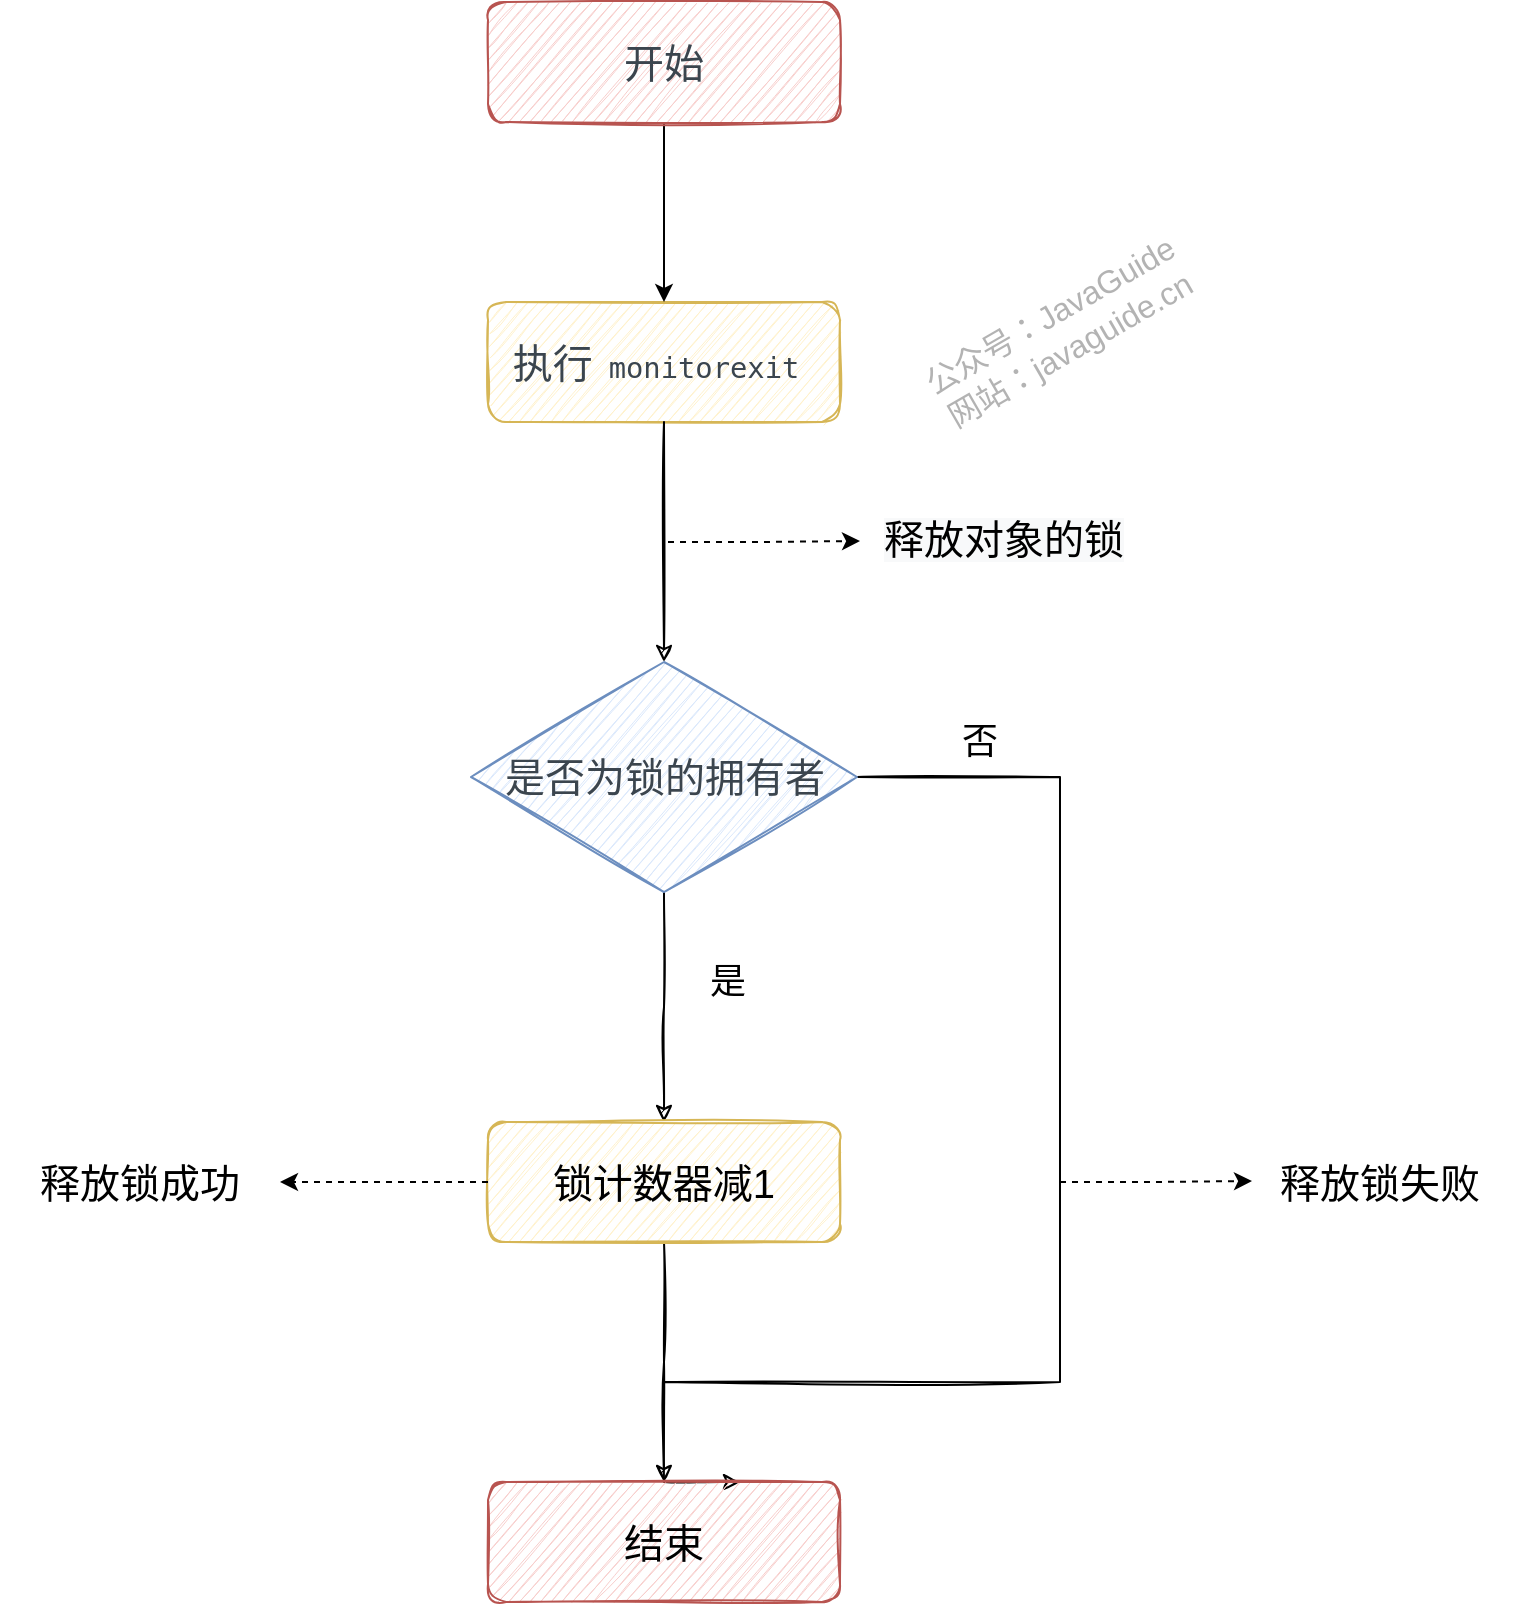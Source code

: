 <mxfile version="13.4.5" type="device"><diagram id="l-JW3fph1e97gRfsgveQ" name="Page-1"><mxGraphModel dx="1106" dy="997" grid="1" gridSize="10" guides="1" tooltips="1" connect="1" arrows="1" fold="1" page="1" pageScale="1" pageWidth="827" pageHeight="1169" math="0" shadow="0"><root><mxCell id="0"/><mxCell id="1" parent="0"/><mxCell id="gu-gavS3lQX0v9V2m1gf-3" value="&lt;span class=&quot;md-plain md-expand&quot; style=&quot;box-sizing: border-box ; color: rgb(59 , 69 , 78) ; font-family: &amp;#34;roboto&amp;#34; , sans-serif ; font-size: 20px&quot;&gt;执行&lt;/span&gt;&lt;span spellcheck=&quot;false&quot; class=&quot;md-pair-s md-expand&quot; style=&quot;box-sizing: border-box ; color: rgb(59 , 69 , 78) ; font-family: &amp;#34;roboto&amp;#34; , sans-serif ; font-size: 20px&quot;&gt;&lt;code style=&quot;box-sizing: border-box ; padding: 0.25rem 0.5rem ; font-size: 0.9rem ; border-radius: 0.2rem&quot;&gt;monitorexit&lt;/code&gt;&lt;/span&gt;" style="rounded=1;whiteSpace=wrap;html=1;shadow=0;sketch=1;fillColor=#fff2cc;strokeColor=#d6b656;" parent="1" vertex="1"><mxGeometry x="294" y="320" width="176" height="60" as="geometry"/></mxCell><mxCell id="gu-gavS3lQX0v9V2m1gf-6" style="edgeStyle=orthogonalEdgeStyle;rounded=0;orthogonalLoop=1;jettySize=auto;html=1;shadow=0;sketch=1;" parent="1" source="gu-gavS3lQX0v9V2m1gf-8" edge="1"><mxGeometry relative="1" as="geometry"><mxPoint x="382" y="730" as="targetPoint"/></mxGeometry></mxCell><mxCell id="gu-gavS3lQX0v9V2m1gf-7" style="edgeStyle=orthogonalEdgeStyle;rounded=0;orthogonalLoop=1;jettySize=auto;html=1;entryX=0.716;entryY=0;entryDx=0;entryDy=0;fontSize=18;shadow=0;sketch=1;entryPerimeter=0;" parent="1" source="gu-gavS3lQX0v9V2m1gf-8" target="gu-gavS3lQX0v9V2m1gf-13" edge="1"><mxGeometry relative="1" as="geometry"><mxPoint x="628" y="730" as="targetPoint"/><Array as="points"><mxPoint x="580" y="558"/><mxPoint x="580" y="860"/><mxPoint x="382" y="860"/><mxPoint x="382" y="910"/></Array></mxGeometry></mxCell><mxCell id="gu-gavS3lQX0v9V2m1gf-8" value="&lt;span style=&quot;color: rgb(59 , 69 , 78) ; font-family: &amp;#34;roboto&amp;#34; , sans-serif ; font-size: 20px&quot;&gt;是否为锁的拥有者&lt;/span&gt;" style="rhombus;whiteSpace=wrap;html=1;fontSize=18;shadow=0;sketch=1;fillColor=#dae8fc;strokeColor=#6c8ebf;" parent="1" vertex="1"><mxGeometry x="285.5" y="500" width="193" height="115" as="geometry"/></mxCell><mxCell id="gu-gavS3lQX0v9V2m1gf-9" value="是" style="text;html=1;strokeColor=none;fillColor=none;align=center;verticalAlign=middle;whiteSpace=wrap;rounded=0;fontSize=18;shadow=0;sketch=1;" parent="1" vertex="1"><mxGeometry x="394" y="650" width="40" height="20" as="geometry"/></mxCell><mxCell id="gu-gavS3lQX0v9V2m1gf-10" value="否" style="text;html=1;strokeColor=none;fillColor=none;align=center;verticalAlign=middle;whiteSpace=wrap;rounded=0;fontSize=18;shadow=0;sketch=1;" parent="1" vertex="1"><mxGeometry x="520" y="530" width="40" height="20" as="geometry"/></mxCell><mxCell id="gu-gavS3lQX0v9V2m1gf-11" style="edgeStyle=orthogonalEdgeStyle;rounded=0;orthogonalLoop=1;jettySize=auto;html=1;fontSize=18;shadow=0;sketch=1;" parent="1" source="gu-gavS3lQX0v9V2m1gf-12" edge="1"><mxGeometry relative="1" as="geometry"><mxPoint x="382" y="910" as="targetPoint"/></mxGeometry></mxCell><mxCell id="gu-gavS3lQX0v9V2m1gf-12" value="锁计数器减1" style="rounded=1;whiteSpace=wrap;html=1;fontSize=20;shadow=0;sketch=1;fillColor=#fff2cc;strokeColor=#d6b656;" parent="1" vertex="1"><mxGeometry x="294" y="730" width="176" height="60" as="geometry"/></mxCell><mxCell id="gu-gavS3lQX0v9V2m1gf-13" value="结束" style="rounded=1;whiteSpace=wrap;html=1;fontSize=20;shadow=0;sketch=1;fillColor=#f8cecc;strokeColor=#b85450;" parent="1" vertex="1"><mxGeometry x="294" y="910" width="176" height="60" as="geometry"/></mxCell><mxCell id="9iB-Gq8xgG7PAnBN5coM-1" style="edgeStyle=orthogonalEdgeStyle;rounded=0;orthogonalLoop=1;jettySize=auto;html=1;shadow=0;sketch=1;" parent="1" edge="1"><mxGeometry relative="1" as="geometry"><mxPoint x="382" y="500" as="targetPoint"/><mxPoint x="382" y="380" as="sourcePoint"/></mxGeometry></mxCell><mxCell id="9iB-Gq8xgG7PAnBN5coM-3" style="edgeStyle=orthogonalEdgeStyle;rounded=0;orthogonalLoop=1;jettySize=auto;html=1;fontSize=20;" parent="1" source="9iB-Gq8xgG7PAnBN5coM-4" edge="1"><mxGeometry relative="1" as="geometry"><mxPoint x="382" y="320" as="targetPoint"/></mxGeometry></mxCell><mxCell id="9iB-Gq8xgG7PAnBN5coM-4" value="&lt;font color=&quot;#3b454e&quot; face=&quot;roboto, sans-serif&quot;&gt;&lt;span style=&quot;font-size: 20px&quot;&gt;开始&lt;/span&gt;&lt;/font&gt;" style="rounded=1;whiteSpace=wrap;html=1;shadow=0;sketch=1;fillColor=#f8cecc;strokeColor=#b85450;" parent="1" vertex="1"><mxGeometry x="294" y="170" width="176" height="60" as="geometry"/></mxCell><mxCell id="9iB-Gq8xgG7PAnBN5coM-5" value="&lt;span style=&quot;color: rgb(0 , 0 , 0) ; font-family: &amp;#34;helvetica&amp;#34; ; font-size: 20px ; font-style: normal ; font-weight: 400 ; letter-spacing: normal ; text-align: center ; text-indent: 0px ; text-transform: none ; word-spacing: 0px ; background-color: rgb(248 , 249 , 250) ; display: inline ; float: none&quot;&gt;释放对象的锁&lt;/span&gt;" style="text;whiteSpace=wrap;html=1;fontSize=20;" parent="1" vertex="1"><mxGeometry x="490" y="420" width="150" height="40" as="geometry"/></mxCell><mxCell id="9iB-Gq8xgG7PAnBN5coM-6" style="edgeStyle=orthogonalEdgeStyle;rounded=0;orthogonalLoop=1;jettySize=auto;html=1;fontSize=20;dashed=1;" parent="1" edge="1"><mxGeometry relative="1" as="geometry"><mxPoint x="480" y="439.5" as="targetPoint"/><mxPoint x="384" y="440" as="sourcePoint"/><Array as="points"><mxPoint x="432" y="440"/></Array></mxGeometry></mxCell><mxCell id="9iB-Gq8xgG7PAnBN5coM-8" style="edgeStyle=orthogonalEdgeStyle;rounded=0;orthogonalLoop=1;jettySize=auto;html=1;fontSize=20;dashed=1;" parent="1" edge="1"><mxGeometry relative="1" as="geometry"><mxPoint x="190" y="760" as="targetPoint"/><mxPoint x="294" y="760" as="sourcePoint"/></mxGeometry></mxCell><mxCell id="9iB-Gq8xgG7PAnBN5coM-9" value="释放锁成功" style="text;html=1;strokeColor=none;fillColor=none;align=center;verticalAlign=middle;whiteSpace=wrap;rounded=0;fontSize=20;" parent="1" vertex="1"><mxGeometry x="50" y="750" width="140" height="20" as="geometry"/></mxCell><mxCell id="9iB-Gq8xgG7PAnBN5coM-10" style="edgeStyle=orthogonalEdgeStyle;rounded=0;orthogonalLoop=1;jettySize=auto;html=1;fontSize=20;dashed=1;" parent="1" edge="1"><mxGeometry relative="1" as="geometry"><mxPoint x="676" y="759.5" as="targetPoint"/><mxPoint x="580" y="760" as="sourcePoint"/><Array as="points"><mxPoint x="628" y="760"/></Array></mxGeometry></mxCell><mxCell id="9iB-Gq8xgG7PAnBN5coM-11" value="释放锁失败" style="text;html=1;strokeColor=none;fillColor=none;align=center;verticalAlign=middle;whiteSpace=wrap;rounded=0;fontSize=20;" parent="1" vertex="1"><mxGeometry x="670" y="750" width="140" height="20" as="geometry"/></mxCell><mxCell id="6_oj9eWtbPyecWIPwZIw-2" value="公众号：JavaGuide&lt;br style=&quot;font-size: 16px&quot;&gt;网站：javaguide.cn" style="text;html=1;strokeColor=none;fillColor=none;align=center;verticalAlign=middle;whiteSpace=wrap;rounded=0;labelBackgroundColor=none;fontSize=16;fontColor=#B3B3B3;rotation=-30;sketch=1;shadow=0;" vertex="1" parent="1"><mxGeometry x="490" y="330" width="180" height="10" as="geometry"/></mxCell></root></mxGraphModel></diagram></mxfile>